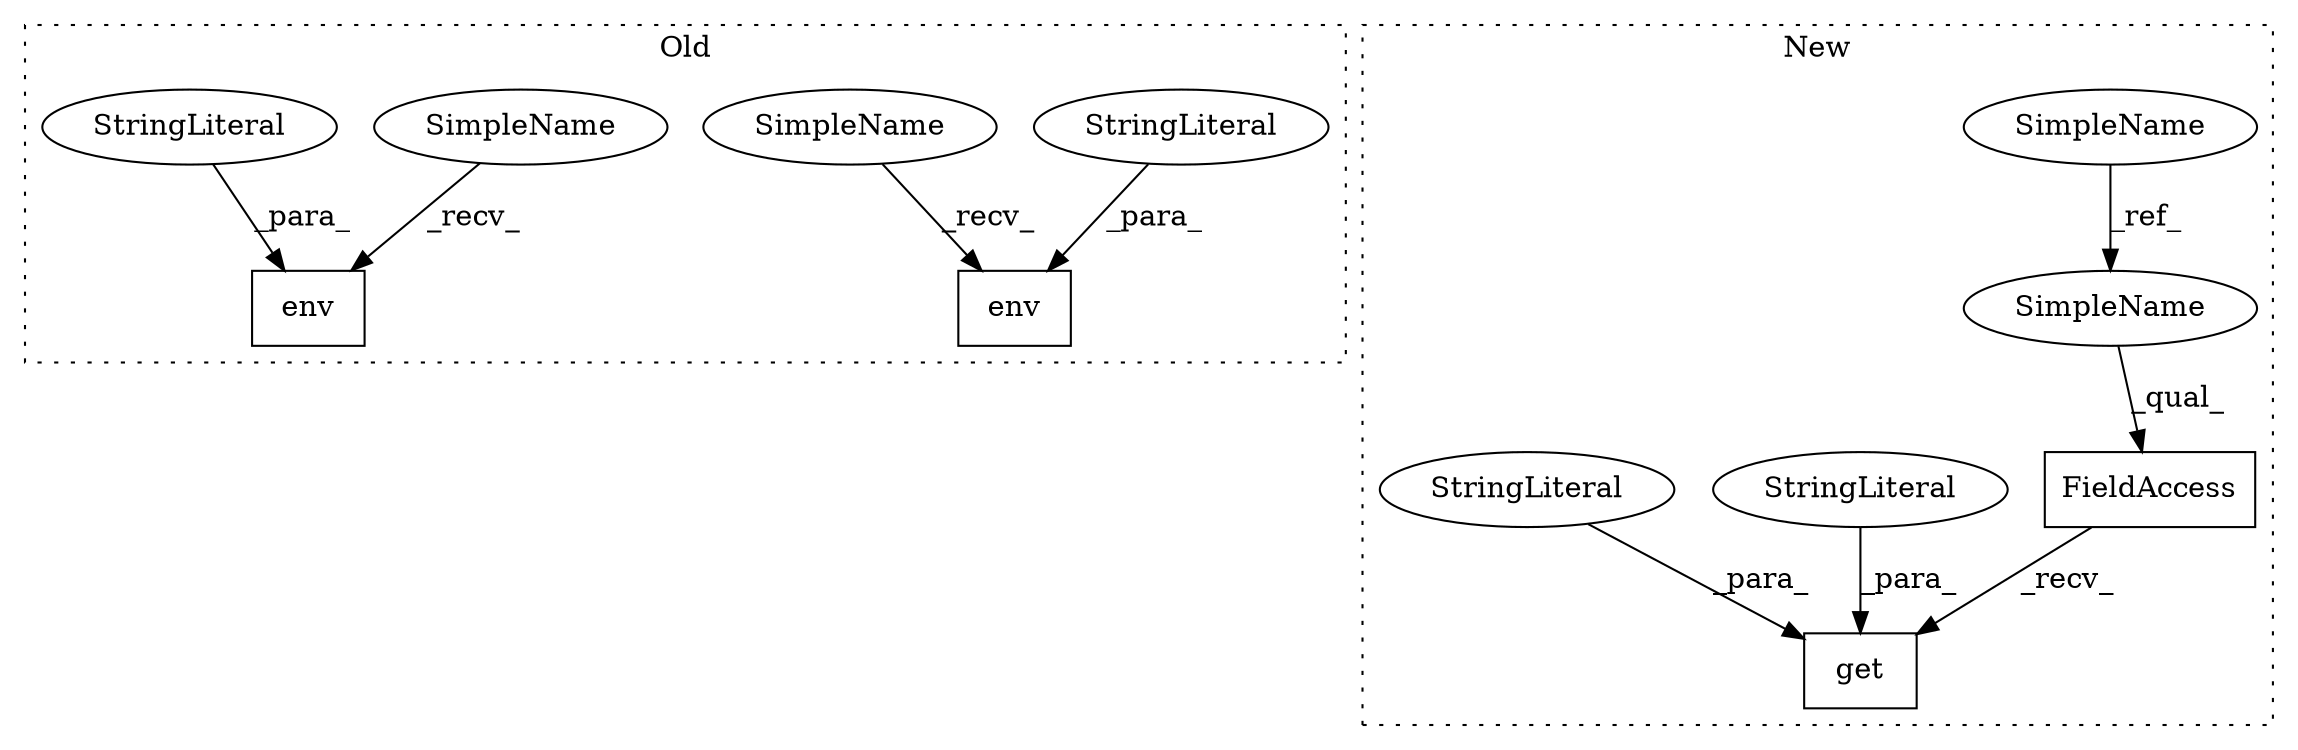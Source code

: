 digraph G {
subgraph cluster0 {
1 [label="env" a="32" s="1949,1960" l="4,1" shape="box"];
5 [label="env" a="32" s="1968,1977" l="4,1" shape="box"];
6 [label="StringLiteral" a="45" s="1972" l="5" shape="ellipse"];
9 [label="StringLiteral" a="45" s="1953" l="7" shape="ellipse"];
11 [label="SimpleName" a="42" s="1963" l="4" shape="ellipse"];
12 [label="SimpleName" a="42" s="1944" l="4" shape="ellipse"];
label = "Old";
style="dotted";
}
subgraph cluster1 {
2 [label="get" a="32" s="1784,1801" l="4,1" shape="box"];
3 [label="FieldAccess" a="22" s="1772" l="11" shape="box"];
4 [label="SimpleName" a="42" s="1617" l="4" shape="ellipse"];
7 [label="StringLiteral" a="45" s="1794" l="7" shape="ellipse"];
8 [label="StringLiteral" a="45" s="1788" l="5" shape="ellipse"];
10 [label="SimpleName" a="42" s="1772" l="4" shape="ellipse"];
label = "New";
style="dotted";
}
3 -> 2 [label="_recv_"];
4 -> 10 [label="_ref_"];
6 -> 5 [label="_para_"];
7 -> 2 [label="_para_"];
8 -> 2 [label="_para_"];
9 -> 1 [label="_para_"];
10 -> 3 [label="_qual_"];
11 -> 5 [label="_recv_"];
12 -> 1 [label="_recv_"];
}
